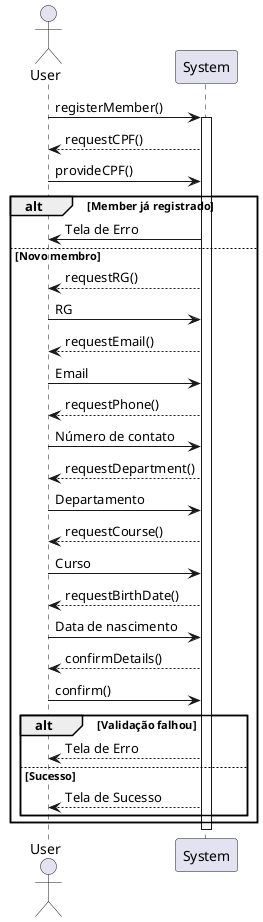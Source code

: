 @startuml
actor User
participant "System" as System

User -> System : registerMember()
activate System

System --> User : requestCPF()
User -> System : provideCPF()

alt Member já registrado
    System -> User : Tela de Erro
else Novo membro
    System --> User : requestRG()
    User -> System : RG

    System --> User : requestEmail()
    User -> System : Email

    System --> User : requestPhone()
    User -> System : Número de contato

    System --> User : requestDepartment()
    User -> System : Departamento

    System --> User : requestCourse()
    User -> System : Curso

    System --> User : requestBirthDate()
    User -> System : Data de nascimento

    System --> User : confirmDetails()
    User -> System : confirm()

    alt Validação falhou
        System --> User : Tela de Erro
    else Sucesso
        System --> User : Tela de Sucesso
    end
end

deactivate System
@enduml

